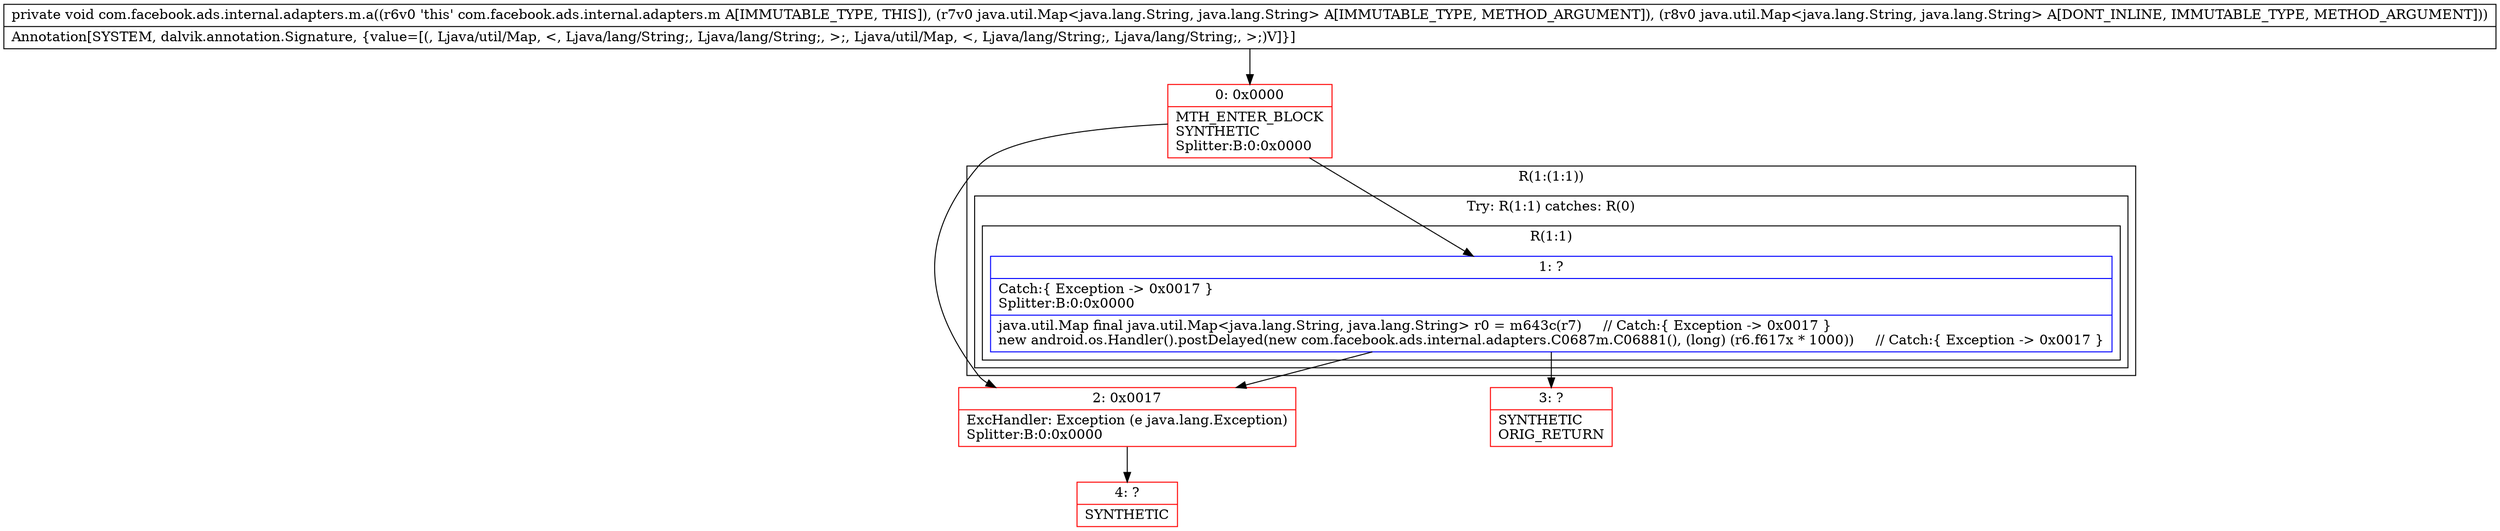 digraph "CFG forcom.facebook.ads.internal.adapters.m.a(Ljava\/util\/Map;Ljava\/util\/Map;)V" {
subgraph cluster_Region_1904751985 {
label = "R(1:(1:1))";
node [shape=record,color=blue];
subgraph cluster_TryCatchRegion_1605803569 {
label = "Try: R(1:1) catches: R(0)";
node [shape=record,color=blue];
subgraph cluster_Region_862436682 {
label = "R(1:1)";
node [shape=record,color=blue];
Node_1 [shape=record,label="{1\:\ ?|Catch:\{ Exception \-\> 0x0017 \}\lSplitter:B:0:0x0000\l|java.util.Map final java.util.Map\<java.lang.String, java.lang.String\> r0 = m643c(r7)     \/\/ Catch:\{ Exception \-\> 0x0017 \}\lnew android.os.Handler().postDelayed(new com.facebook.ads.internal.adapters.C0687m.C06881(), (long) (r6.f617x * 1000))     \/\/ Catch:\{ Exception \-\> 0x0017 \}\l}"];
}
subgraph cluster_Region_1205702418 {
label = "R(0) | ExcHandler: Exception (e java.lang.Exception)\l";
node [shape=record,color=blue];
}
}
}
subgraph cluster_Region_1205702418 {
label = "R(0) | ExcHandler: Exception (e java.lang.Exception)\l";
node [shape=record,color=blue];
}
Node_0 [shape=record,color=red,label="{0\:\ 0x0000|MTH_ENTER_BLOCK\lSYNTHETIC\lSplitter:B:0:0x0000\l}"];
Node_2 [shape=record,color=red,label="{2\:\ 0x0017|ExcHandler: Exception (e java.lang.Exception)\lSplitter:B:0:0x0000\l}"];
Node_3 [shape=record,color=red,label="{3\:\ ?|SYNTHETIC\lORIG_RETURN\l}"];
Node_4 [shape=record,color=red,label="{4\:\ ?|SYNTHETIC\l}"];
MethodNode[shape=record,label="{private void com.facebook.ads.internal.adapters.m.a((r6v0 'this' com.facebook.ads.internal.adapters.m A[IMMUTABLE_TYPE, THIS]), (r7v0 java.util.Map\<java.lang.String, java.lang.String\> A[IMMUTABLE_TYPE, METHOD_ARGUMENT]), (r8v0 java.util.Map\<java.lang.String, java.lang.String\> A[DONT_INLINE, IMMUTABLE_TYPE, METHOD_ARGUMENT]))  | Annotation[SYSTEM, dalvik.annotation.Signature, \{value=[(, Ljava\/util\/Map, \<, Ljava\/lang\/String;, Ljava\/lang\/String;, \>;, Ljava\/util\/Map, \<, Ljava\/lang\/String;, Ljava\/lang\/String;, \>;)V]\}]\l}"];
MethodNode -> Node_0;
Node_1 -> Node_2;
Node_1 -> Node_3;
Node_0 -> Node_1;
Node_0 -> Node_2;
Node_2 -> Node_4;
}


